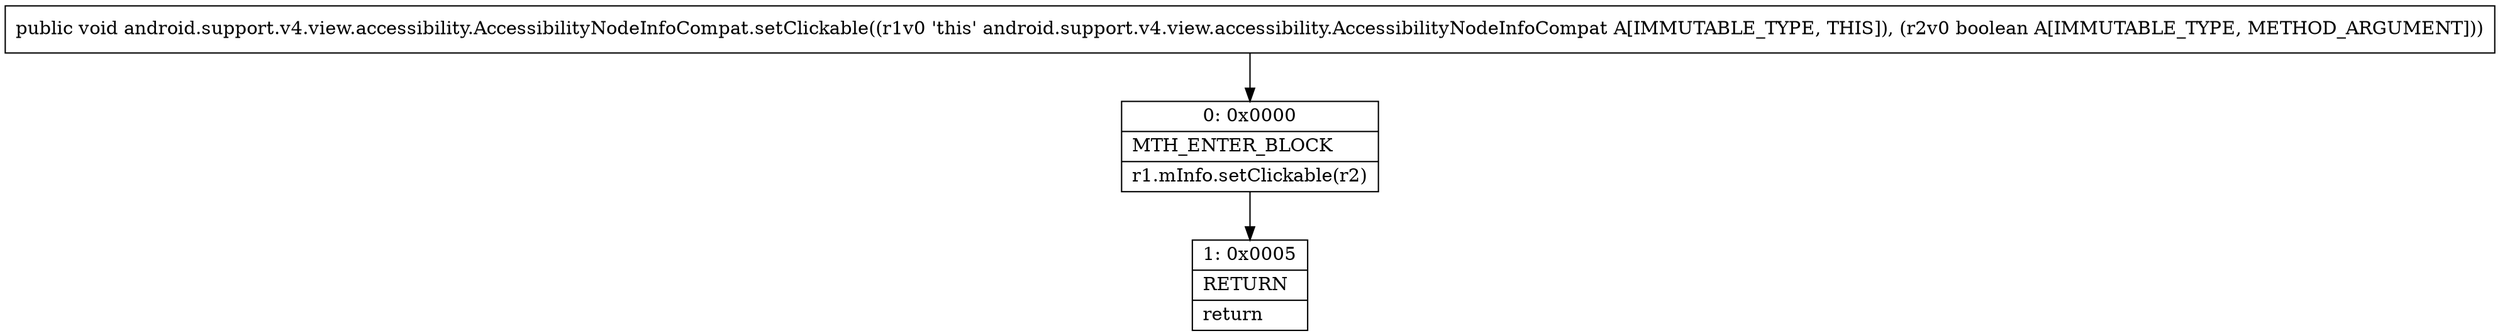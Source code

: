 digraph "CFG forandroid.support.v4.view.accessibility.AccessibilityNodeInfoCompat.setClickable(Z)V" {
Node_0 [shape=record,label="{0\:\ 0x0000|MTH_ENTER_BLOCK\l|r1.mInfo.setClickable(r2)\l}"];
Node_1 [shape=record,label="{1\:\ 0x0005|RETURN\l|return\l}"];
MethodNode[shape=record,label="{public void android.support.v4.view.accessibility.AccessibilityNodeInfoCompat.setClickable((r1v0 'this' android.support.v4.view.accessibility.AccessibilityNodeInfoCompat A[IMMUTABLE_TYPE, THIS]), (r2v0 boolean A[IMMUTABLE_TYPE, METHOD_ARGUMENT])) }"];
MethodNode -> Node_0;
Node_0 -> Node_1;
}

